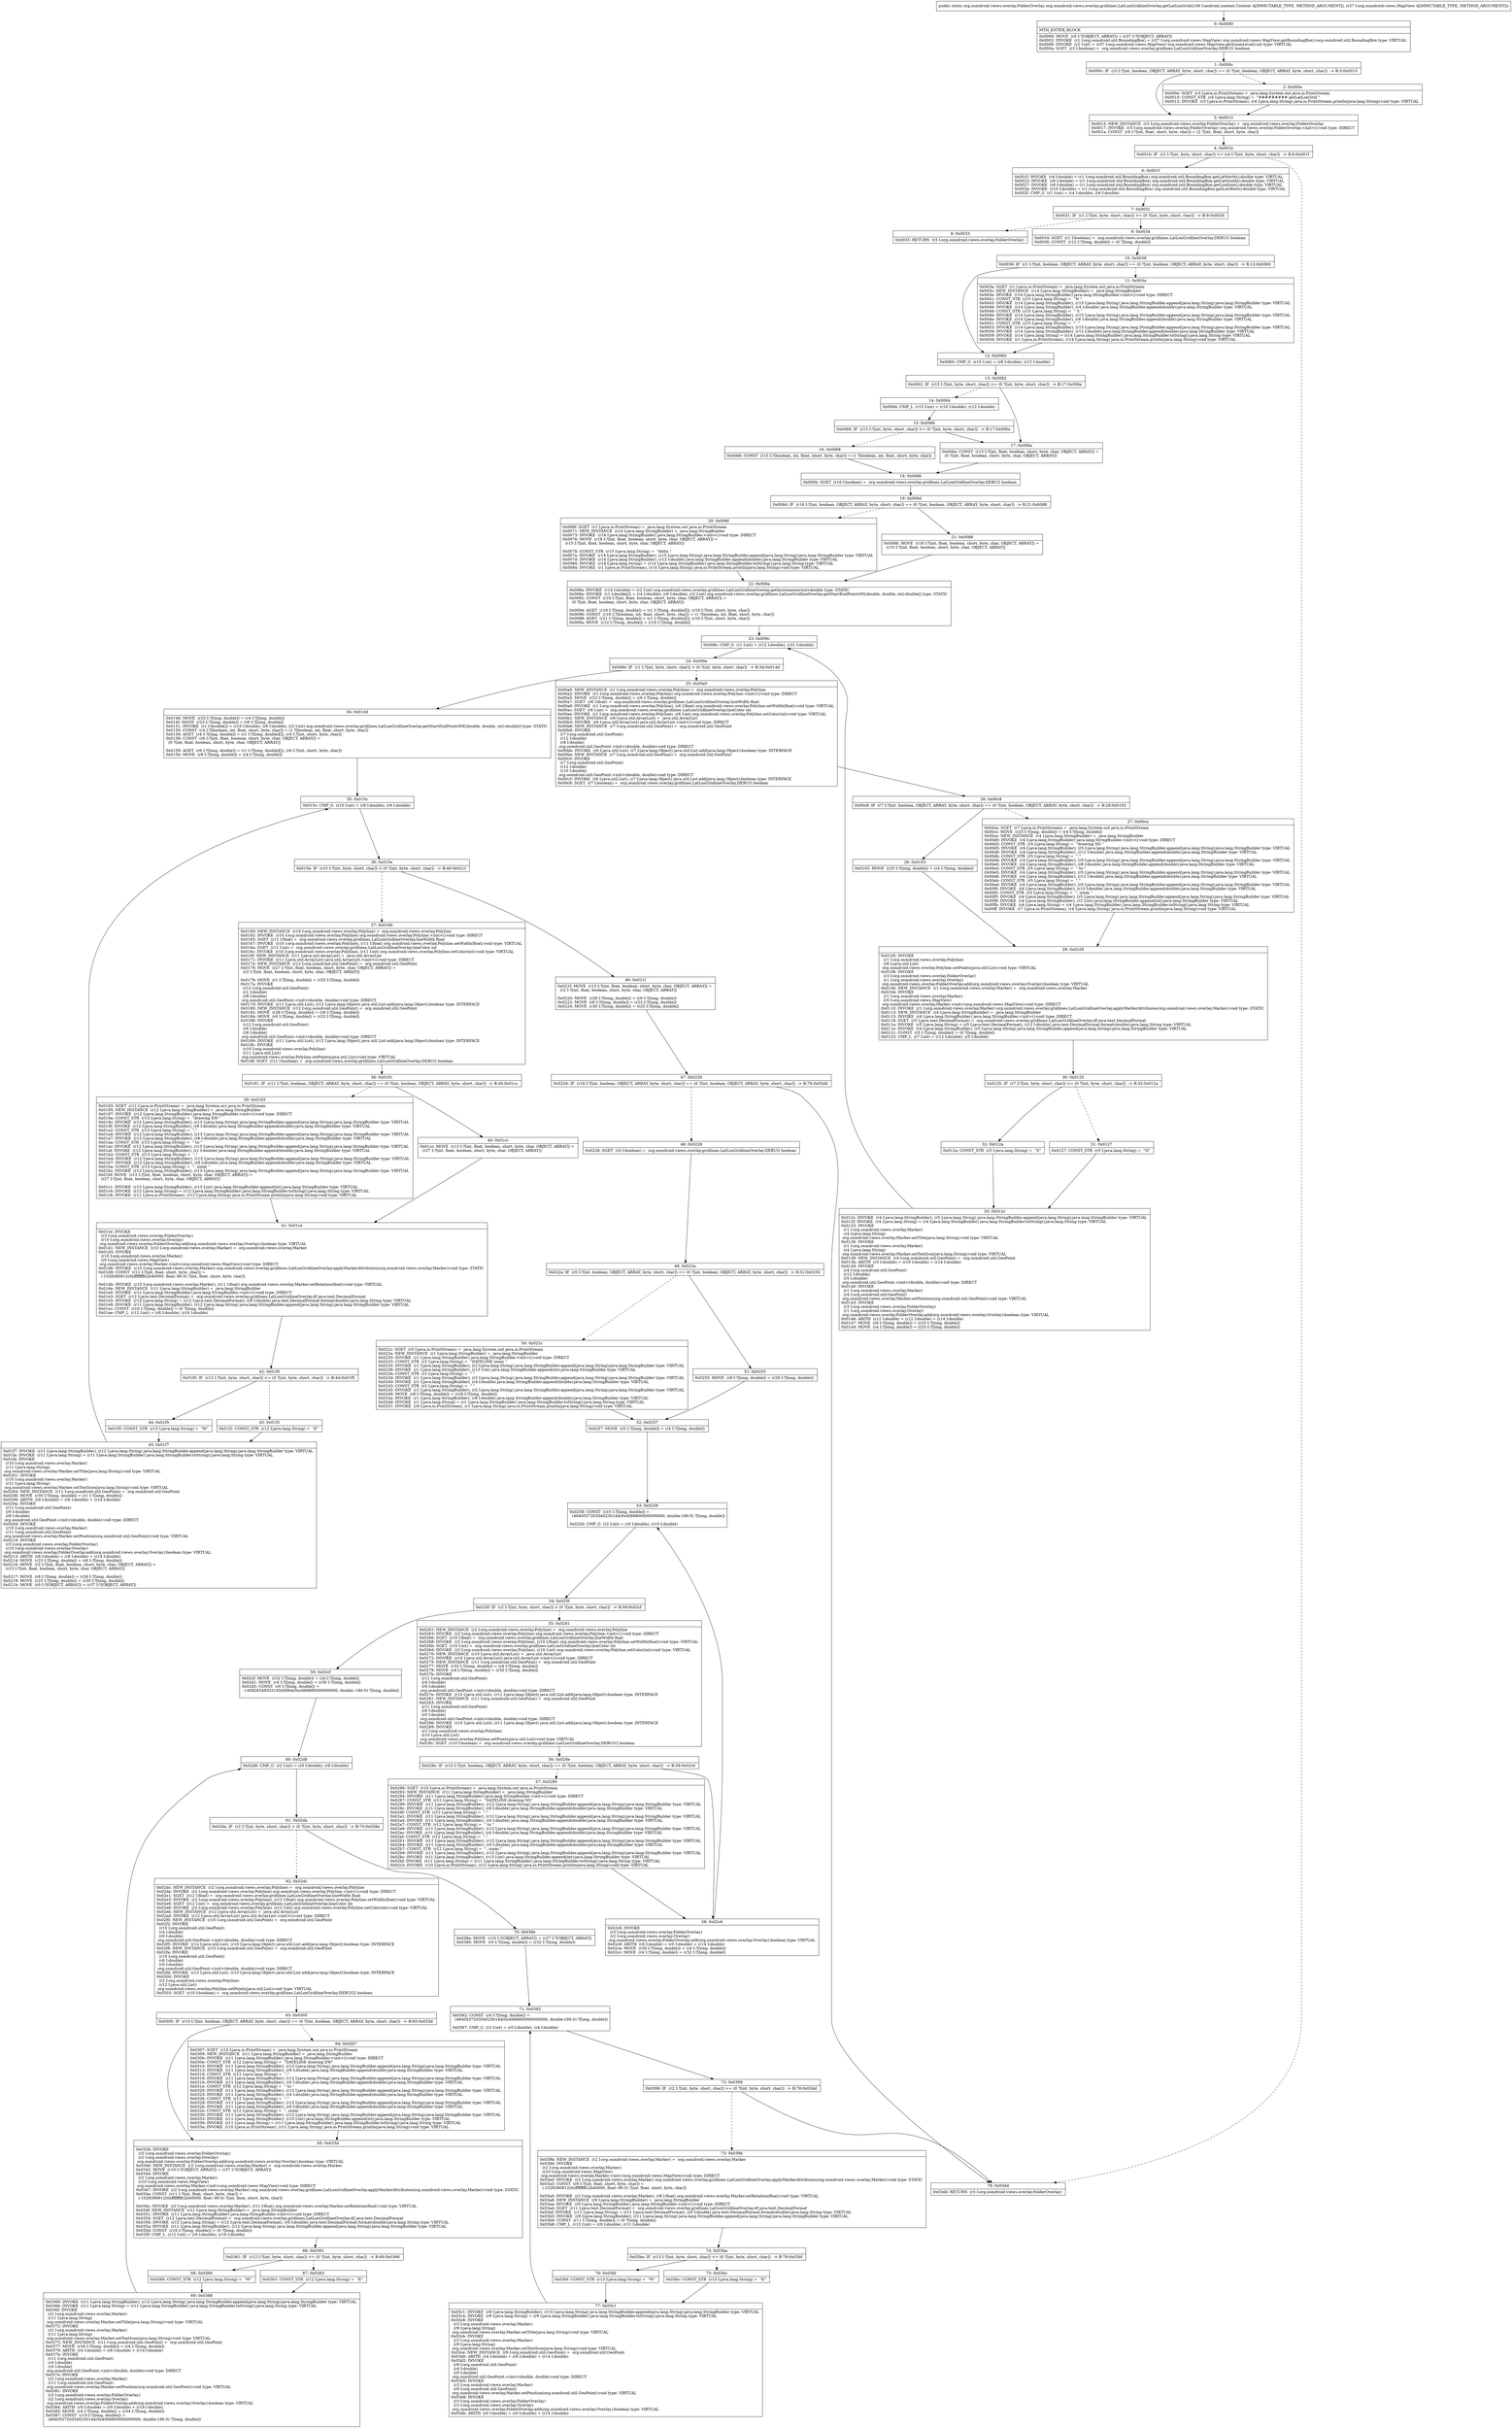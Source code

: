 digraph "CFG fororg.osmdroid.views.overlay.gridlines.LatLonGridlineOverlay.getLatLonGrid(Landroid\/content\/Context;Lorg\/osmdroid\/views\/MapView;)Lorg\/osmdroid\/views\/overlay\/FolderOverlay;" {
Node_0 [shape=record,label="{0\:\ 0x0000|MTH_ENTER_BLOCK\l|0x0000: MOVE  (r0 I:?[OBJECT, ARRAY]) = (r37 I:?[OBJECT, ARRAY]) \l0x0002: INVOKE  (r1 I:org.osmdroid.util.BoundingBox) = (r37 I:org.osmdroid.views.MapView) org.osmdroid.views.MapView.getBoundingBox():org.osmdroid.util.BoundingBox type: VIRTUAL \l0x0006: INVOKE  (r2 I:int) = (r37 I:org.osmdroid.views.MapView) org.osmdroid.views.MapView.getZoomLevel():int type: VIRTUAL \l0x000a: SGET  (r3 I:boolean) =  org.osmdroid.views.overlay.gridlines.LatLonGridlineOverlay.DEBUG boolean \l}"];
Node_1 [shape=record,label="{1\:\ 0x000c|0x000c: IF  (r3 I:?[int, boolean, OBJECT, ARRAY, byte, short, char]) == (0 ?[int, boolean, OBJECT, ARRAY, byte, short, char])  \-\> B:3:0x0015 \l}"];
Node_2 [shape=record,label="{2\:\ 0x000e|0x000e: SGET  (r3 I:java.io.PrintStream) =  java.lang.System.out java.io.PrintStream \l0x0010: CONST_STR  (r4 I:java.lang.String) =  \"######### getLatLonGrid \" \l0x0012: INVOKE  (r3 I:java.io.PrintStream), (r4 I:java.lang.String) java.io.PrintStream.println(java.lang.String):void type: VIRTUAL \l}"];
Node_3 [shape=record,label="{3\:\ 0x0015|0x0015: NEW_INSTANCE  (r3 I:org.osmdroid.views.overlay.FolderOverlay) =  org.osmdroid.views.overlay.FolderOverlay \l0x0017: INVOKE  (r3 I:org.osmdroid.views.overlay.FolderOverlay) org.osmdroid.views.overlay.FolderOverlay.\<init\>():void type: DIRECT \l0x001a: CONST  (r4 I:?[int, float, short, byte, char]) = (2 ?[int, float, short, byte, char]) \l}"];
Node_4 [shape=record,label="{4\:\ 0x001b|0x001b: IF  (r2 I:?[int, byte, short, char]) \>= (r4 I:?[int, byte, short, char])  \-\> B:6:0x001f \l}"];
Node_6 [shape=record,label="{6\:\ 0x001f|0x001f: INVOKE  (r4 I:double) = (r1 I:org.osmdroid.util.BoundingBox) org.osmdroid.util.BoundingBox.getLatNorth():double type: VIRTUAL \l0x0023: INVOKE  (r6 I:double) = (r1 I:org.osmdroid.util.BoundingBox) org.osmdroid.util.BoundingBox.getLatSouth():double type: VIRTUAL \l0x0027: INVOKE  (r8 I:double) = (r1 I:org.osmdroid.util.BoundingBox) org.osmdroid.util.BoundingBox.getLonEast():double type: VIRTUAL \l0x002b: INVOKE  (r10 I:double) = (r1 I:org.osmdroid.util.BoundingBox) org.osmdroid.util.BoundingBox.getLonWest():double type: VIRTUAL \l0x002f: CMP_G  (r1 I:int) = (r4 I:double), (r6 I:double) \l}"];
Node_7 [shape=record,label="{7\:\ 0x0031|0x0031: IF  (r1 I:?[int, byte, short, char]) \>= (0 ?[int, byte, short, char])  \-\> B:9:0x0034 \l}"];
Node_8 [shape=record,label="{8\:\ 0x0033|0x0033: RETURN  (r3 I:org.osmdroid.views.overlay.FolderOverlay) \l}"];
Node_9 [shape=record,label="{9\:\ 0x0034|0x0034: SGET  (r1 I:boolean) =  org.osmdroid.views.overlay.gridlines.LatLonGridlineOverlay.DEBUG boolean \l0x0036: CONST  (r12 I:?[long, double]) = (0 ?[long, double]) \l}"];
Node_10 [shape=record,label="{10\:\ 0x0038|0x0038: IF  (r1 I:?[int, boolean, OBJECT, ARRAY, byte, short, char]) == (0 ?[int, boolean, OBJECT, ARRAY, byte, short, char])  \-\> B:12:0x0060 \l}"];
Node_11 [shape=record,label="{11\:\ 0x003a|0x003a: SGET  (r1 I:java.io.PrintStream) =  java.lang.System.out java.io.PrintStream \l0x003c: NEW_INSTANCE  (r14 I:java.lang.StringBuilder) =  java.lang.StringBuilder \l0x003e: INVOKE  (r14 I:java.lang.StringBuilder) java.lang.StringBuilder.\<init\>():void type: DIRECT \l0x0041: CONST_STR  (r15 I:java.lang.String) =  \"N \" \l0x0043: INVOKE  (r14 I:java.lang.StringBuilder), (r15 I:java.lang.String) java.lang.StringBuilder.append(java.lang.String):java.lang.StringBuilder type: VIRTUAL \l0x0046: INVOKE  (r14 I:java.lang.StringBuilder), (r4 I:double) java.lang.StringBuilder.append(double):java.lang.StringBuilder type: VIRTUAL \l0x0049: CONST_STR  (r15 I:java.lang.String) =  \" S \" \l0x004b: INVOKE  (r14 I:java.lang.StringBuilder), (r15 I:java.lang.String) java.lang.StringBuilder.append(java.lang.String):java.lang.StringBuilder type: VIRTUAL \l0x004e: INVOKE  (r14 I:java.lang.StringBuilder), (r6 I:double) java.lang.StringBuilder.append(double):java.lang.StringBuilder type: VIRTUAL \l0x0051: CONST_STR  (r15 I:java.lang.String) =  \", \" \l0x0053: INVOKE  (r14 I:java.lang.StringBuilder), (r15 I:java.lang.String) java.lang.StringBuilder.append(java.lang.String):java.lang.StringBuilder type: VIRTUAL \l0x0056: INVOKE  (r14 I:java.lang.StringBuilder), (r12 I:double) java.lang.StringBuilder.append(double):java.lang.StringBuilder type: VIRTUAL \l0x0059: INVOKE  (r14 I:java.lang.String) = (r14 I:java.lang.StringBuilder) java.lang.StringBuilder.toString():java.lang.String type: VIRTUAL \l0x005d: INVOKE  (r1 I:java.io.PrintStream), (r14 I:java.lang.String) java.io.PrintStream.println(java.lang.String):void type: VIRTUAL \l}"];
Node_12 [shape=record,label="{12\:\ 0x0060|0x0060: CMP_G  (r15 I:int) = (r8 I:double), (r12 I:double) \l}"];
Node_13 [shape=record,label="{13\:\ 0x0062|0x0062: IF  (r15 I:?[int, byte, short, char]) \>= (0 ?[int, byte, short, char])  \-\> B:17:0x006a \l}"];
Node_14 [shape=record,label="{14\:\ 0x0064|0x0064: CMP_L  (r15 I:int) = (r10 I:double), (r12 I:double) \l}"];
Node_15 [shape=record,label="{15\:\ 0x0066|0x0066: IF  (r15 I:?[int, byte, short, char]) \<= (0 ?[int, byte, short, char])  \-\> B:17:0x006a \l}"];
Node_16 [shape=record,label="{16\:\ 0x0068|0x0068: CONST  (r15 I:?[boolean, int, float, short, byte, char]) = (1 ?[boolean, int, float, short, byte, char]) \l}"];
Node_17 [shape=record,label="{17\:\ 0x006a|0x006a: CONST  (r15 I:?[int, float, boolean, short, byte, char, OBJECT, ARRAY]) = \l  (0 ?[int, float, boolean, short, byte, char, OBJECT, ARRAY])\l \l}"];
Node_18 [shape=record,label="{18\:\ 0x006b|0x006b: SGET  (r16 I:boolean) =  org.osmdroid.views.overlay.gridlines.LatLonGridlineOverlay.DEBUG boolean \l}"];
Node_19 [shape=record,label="{19\:\ 0x006d|0x006d: IF  (r16 I:?[int, boolean, OBJECT, ARRAY, byte, short, char]) == (0 ?[int, boolean, OBJECT, ARRAY, byte, short, char])  \-\> B:21:0x0088 \l}"];
Node_20 [shape=record,label="{20\:\ 0x006f|0x006f: SGET  (r1 I:java.io.PrintStream) =  java.lang.System.out java.io.PrintStream \l0x0071: NEW_INSTANCE  (r14 I:java.lang.StringBuilder) =  java.lang.StringBuilder \l0x0073: INVOKE  (r14 I:java.lang.StringBuilder) java.lang.StringBuilder.\<init\>():void type: DIRECT \l0x0076: MOVE  (r18 I:?[int, float, boolean, short, byte, char, OBJECT, ARRAY]) = \l  (r15 I:?[int, float, boolean, short, byte, char, OBJECT, ARRAY])\l \l0x0078: CONST_STR  (r15 I:java.lang.String) =  \"delta \" \l0x007a: INVOKE  (r14 I:java.lang.StringBuilder), (r15 I:java.lang.String) java.lang.StringBuilder.append(java.lang.String):java.lang.StringBuilder type: VIRTUAL \l0x007d: INVOKE  (r14 I:java.lang.StringBuilder), (r12 I:double) java.lang.StringBuilder.append(double):java.lang.StringBuilder type: VIRTUAL \l0x0080: INVOKE  (r14 I:java.lang.String) = (r14 I:java.lang.StringBuilder) java.lang.StringBuilder.toString():java.lang.String type: VIRTUAL \l0x0084: INVOKE  (r1 I:java.io.PrintStream), (r14 I:java.lang.String) java.io.PrintStream.println(java.lang.String):void type: VIRTUAL \l}"];
Node_21 [shape=record,label="{21\:\ 0x0088|0x0088: MOVE  (r18 I:?[int, float, boolean, short, byte, char, OBJECT, ARRAY]) = \l  (r15 I:?[int, float, boolean, short, byte, char, OBJECT, ARRAY])\l \l}"];
Node_22 [shape=record,label="{22\:\ 0x008a|0x008a: INVOKE  (r14 I:double) = (r2 I:int) org.osmdroid.views.overlay.gridlines.LatLonGridlineOverlay.getIncrementor(int):double type: STATIC \l0x008e: INVOKE  (r1 I:double[]) = (r4 I:double), (r6 I:double), (r2 I:int) org.osmdroid.views.overlay.gridlines.LatLonGridlineOverlay.getStartEndPointsNS(double, double, int):double[] type: STATIC \l0x0092: CONST  (r16 I:?[int, float, boolean, short, byte, char, OBJECT, ARRAY]) = \l  (0 ?[int, float, boolean, short, byte, char, OBJECT, ARRAY])\l \l0x0094: AGET  (r19 I:?[long, double]) = (r1 I:?[long, double][]), (r16 I:?[int, short, byte, char]) \l0x0096: CONST  (r16 I:?[boolean, int, float, short, byte, char]) = (1 ?[boolean, int, float, short, byte, char]) \l0x0098: AGET  (r21 I:?[long, double]) = (r1 I:?[long, double][]), (r16 I:?[int, short, byte, char]) \l0x009a: MOVE  (r12 I:?[long, double]) = (r19 I:?[long, double]) \l}"];
Node_23 [shape=record,label="{23\:\ 0x009c|0x009c: CMP_G  (r1 I:int) = (r12 I:double), (r21 I:double) \l}"];
Node_24 [shape=record,label="{24\:\ 0x009e|0x009e: IF  (r1 I:?[int, byte, short, char]) \> (0 ?[int, byte, short, char])  \-\> B:34:0x014d \l}"];
Node_25 [shape=record,label="{25\:\ 0x00a0|0x00a0: NEW_INSTANCE  (r1 I:org.osmdroid.views.overlay.Polyline) =  org.osmdroid.views.overlay.Polyline \l0x00a2: INVOKE  (r1 I:org.osmdroid.views.overlay.Polyline) org.osmdroid.views.overlay.Polyline.\<init\>():void type: DIRECT \l0x00a5: MOVE  (r23 I:?[long, double]) = (r6 I:?[long, double]) \l0x00a7: SGET  (r6 I:float) =  org.osmdroid.views.overlay.gridlines.LatLonGridlineOverlay.lineWidth float \l0x00a9: INVOKE  (r1 I:org.osmdroid.views.overlay.Polyline), (r6 I:float) org.osmdroid.views.overlay.Polyline.setWidth(float):void type: VIRTUAL \l0x00ac: SGET  (r6 I:int) =  org.osmdroid.views.overlay.gridlines.LatLonGridlineOverlay.lineColor int \l0x00ae: INVOKE  (r1 I:org.osmdroid.views.overlay.Polyline), (r6 I:int) org.osmdroid.views.overlay.Polyline.setColor(int):void type: VIRTUAL \l0x00b1: NEW_INSTANCE  (r6 I:java.util.ArrayList) =  java.util.ArrayList \l0x00b3: INVOKE  (r6 I:java.util.ArrayList) java.util.ArrayList.\<init\>():void type: DIRECT \l0x00b6: NEW_INSTANCE  (r7 I:org.osmdroid.util.GeoPoint) =  org.osmdroid.util.GeoPoint \l0x00b8: INVOKE  \l  (r7 I:org.osmdroid.util.GeoPoint)\l  (r12 I:double)\l  (r8 I:double)\l org.osmdroid.util.GeoPoint.\<init\>(double, double):void type: DIRECT \l0x00bb: INVOKE  (r6 I:java.util.List), (r7 I:java.lang.Object) java.util.List.add(java.lang.Object):boolean type: INTERFACE \l0x00be: NEW_INSTANCE  (r7 I:org.osmdroid.util.GeoPoint) =  org.osmdroid.util.GeoPoint \l0x00c0: INVOKE  \l  (r7 I:org.osmdroid.util.GeoPoint)\l  (r12 I:double)\l  (r10 I:double)\l org.osmdroid.util.GeoPoint.\<init\>(double, double):void type: DIRECT \l0x00c3: INVOKE  (r6 I:java.util.List), (r7 I:java.lang.Object) java.util.List.add(java.lang.Object):boolean type: INTERFACE \l0x00c6: SGET  (r7 I:boolean) =  org.osmdroid.views.overlay.gridlines.LatLonGridlineOverlay.DEBUG boolean \l}"];
Node_26 [shape=record,label="{26\:\ 0x00c8|0x00c8: IF  (r7 I:?[int, boolean, OBJECT, ARRAY, byte, short, char]) == (0 ?[int, boolean, OBJECT, ARRAY, byte, short, char])  \-\> B:28:0x0103 \l}"];
Node_27 [shape=record,label="{27\:\ 0x00ca|0x00ca: SGET  (r7 I:java.io.PrintStream) =  java.lang.System.out java.io.PrintStream \l0x00cc: MOVE  (r25 I:?[long, double]) = (r4 I:?[long, double]) \l0x00ce: NEW_INSTANCE  (r4 I:java.lang.StringBuilder) =  java.lang.StringBuilder \l0x00d0: INVOKE  (r4 I:java.lang.StringBuilder) java.lang.StringBuilder.\<init\>():void type: DIRECT \l0x00d3: CONST_STR  (r5 I:java.lang.String) =  \"drawing NS \" \l0x00d5: INVOKE  (r4 I:java.lang.StringBuilder), (r5 I:java.lang.String) java.lang.StringBuilder.append(java.lang.String):java.lang.StringBuilder type: VIRTUAL \l0x00d8: INVOKE  (r4 I:java.lang.StringBuilder), (r12 I:double) java.lang.StringBuilder.append(double):java.lang.StringBuilder type: VIRTUAL \l0x00db: CONST_STR  (r5 I:java.lang.String) =  \",\" \l0x00dd: INVOKE  (r4 I:java.lang.StringBuilder), (r5 I:java.lang.String) java.lang.StringBuilder.append(java.lang.String):java.lang.StringBuilder type: VIRTUAL \l0x00e0: INVOKE  (r4 I:java.lang.StringBuilder), (r8 I:double) java.lang.StringBuilder.append(double):java.lang.StringBuilder type: VIRTUAL \l0x00e3: CONST_STR  (r5 I:java.lang.String) =  \" to \" \l0x00e5: INVOKE  (r4 I:java.lang.StringBuilder), (r5 I:java.lang.String) java.lang.StringBuilder.append(java.lang.String):java.lang.StringBuilder type: VIRTUAL \l0x00e8: INVOKE  (r4 I:java.lang.StringBuilder), (r12 I:double) java.lang.StringBuilder.append(double):java.lang.StringBuilder type: VIRTUAL \l0x00eb: CONST_STR  (r5 I:java.lang.String) =  \",\" \l0x00ed: INVOKE  (r4 I:java.lang.StringBuilder), (r5 I:java.lang.String) java.lang.StringBuilder.append(java.lang.String):java.lang.StringBuilder type: VIRTUAL \l0x00f0: INVOKE  (r4 I:java.lang.StringBuilder), (r10 I:double) java.lang.StringBuilder.append(double):java.lang.StringBuilder type: VIRTUAL \l0x00f3: CONST_STR  (r5 I:java.lang.String) =  \", zoom \" \l0x00f5: INVOKE  (r4 I:java.lang.StringBuilder), (r5 I:java.lang.String) java.lang.StringBuilder.append(java.lang.String):java.lang.StringBuilder type: VIRTUAL \l0x00f8: INVOKE  (r4 I:java.lang.StringBuilder), (r2 I:int) java.lang.StringBuilder.append(int):java.lang.StringBuilder type: VIRTUAL \l0x00fb: INVOKE  (r4 I:java.lang.String) = (r4 I:java.lang.StringBuilder) java.lang.StringBuilder.toString():java.lang.String type: VIRTUAL \l0x00ff: INVOKE  (r7 I:java.io.PrintStream), (r4 I:java.lang.String) java.io.PrintStream.println(java.lang.String):void type: VIRTUAL \l}"];
Node_28 [shape=record,label="{28\:\ 0x0103|0x0103: MOVE  (r25 I:?[long, double]) = (r4 I:?[long, double]) \l}"];
Node_29 [shape=record,label="{29\:\ 0x0105|0x0105: INVOKE  \l  (r1 I:org.osmdroid.views.overlay.Polyline)\l  (r6 I:java.util.List)\l org.osmdroid.views.overlay.Polyline.setPoints(java.util.List):void type: VIRTUAL \l0x0108: INVOKE  \l  (r3 I:org.osmdroid.views.overlay.FolderOverlay)\l  (r1 I:org.osmdroid.views.overlay.Overlay)\l org.osmdroid.views.overlay.FolderOverlay.add(org.osmdroid.views.overlay.Overlay):boolean type: VIRTUAL \l0x010b: NEW_INSTANCE  (r1 I:org.osmdroid.views.overlay.Marker) =  org.osmdroid.views.overlay.Marker \l0x010d: INVOKE  \l  (r1 I:org.osmdroid.views.overlay.Marker)\l  (r0 I:org.osmdroid.views.MapView)\l org.osmdroid.views.overlay.Marker.\<init\>(org.osmdroid.views.MapView):void type: DIRECT \l0x0110: INVOKE  (r1 I:org.osmdroid.views.overlay.Marker) org.osmdroid.views.overlay.gridlines.LatLonGridlineOverlay.applyMarkerAttributes(org.osmdroid.views.overlay.Marker):void type: STATIC \l0x0113: NEW_INSTANCE  (r4 I:java.lang.StringBuilder) =  java.lang.StringBuilder \l0x0115: INVOKE  (r4 I:java.lang.StringBuilder) java.lang.StringBuilder.\<init\>():void type: DIRECT \l0x0118: SGET  (r5 I:java.text.DecimalFormat) =  org.osmdroid.views.overlay.gridlines.LatLonGridlineOverlay.df java.text.DecimalFormat \l0x011a: INVOKE  (r5 I:java.lang.String) = (r5 I:java.text.DecimalFormat), (r12 I:double) java.text.DecimalFormat.format(double):java.lang.String type: VIRTUAL \l0x011e: INVOKE  (r4 I:java.lang.StringBuilder), (r5 I:java.lang.String) java.lang.StringBuilder.append(java.lang.String):java.lang.StringBuilder type: VIRTUAL \l0x0121: CONST  (r5 I:?[long, double]) = (0 ?[long, double]) \l0x0123: CMP_L  (r7 I:int) = (r12 I:double), (r5 I:double) \l}"];
Node_30 [shape=record,label="{30\:\ 0x0125|0x0125: IF  (r7 I:?[int, byte, short, char]) \<= (0 ?[int, byte, short, char])  \-\> B:32:0x012a \l}"];
Node_31 [shape=record,label="{31\:\ 0x0127|0x0127: CONST_STR  (r5 I:java.lang.String) =  \"N\" \l}"];
Node_32 [shape=record,label="{32\:\ 0x012a|0x012a: CONST_STR  (r5 I:java.lang.String) =  \"S\" \l}"];
Node_33 [shape=record,label="{33\:\ 0x012c|0x012c: INVOKE  (r4 I:java.lang.StringBuilder), (r5 I:java.lang.String) java.lang.StringBuilder.append(java.lang.String):java.lang.StringBuilder type: VIRTUAL \l0x012f: INVOKE  (r4 I:java.lang.String) = (r4 I:java.lang.StringBuilder) java.lang.StringBuilder.toString():java.lang.String type: VIRTUAL \l0x0133: INVOKE  \l  (r1 I:org.osmdroid.views.overlay.Marker)\l  (r4 I:java.lang.String)\l org.osmdroid.views.overlay.Marker.setTitle(java.lang.String):void type: VIRTUAL \l0x0136: INVOKE  \l  (r1 I:org.osmdroid.views.overlay.Marker)\l  (r4 I:java.lang.String)\l org.osmdroid.views.overlay.Marker.setTextIcon(java.lang.String):void type: VIRTUAL \l0x0139: NEW_INSTANCE  (r4 I:org.osmdroid.util.GeoPoint) =  org.osmdroid.util.GeoPoint \l0x013b: ARITH  (r5 I:double) = (r10 I:double) + (r14 I:double) \l0x013d: INVOKE  \l  (r4 I:org.osmdroid.util.GeoPoint)\l  (r12 I:double)\l  (r5 I:double)\l org.osmdroid.util.GeoPoint.\<init\>(double, double):void type: DIRECT \l0x0140: INVOKE  \l  (r1 I:org.osmdroid.views.overlay.Marker)\l  (r4 I:org.osmdroid.util.GeoPoint)\l org.osmdroid.views.overlay.Marker.setPosition(org.osmdroid.util.GeoPoint):void type: VIRTUAL \l0x0143: INVOKE  \l  (r3 I:org.osmdroid.views.overlay.FolderOverlay)\l  (r1 I:org.osmdroid.views.overlay.Overlay)\l org.osmdroid.views.overlay.FolderOverlay.add(org.osmdroid.views.overlay.Overlay):boolean type: VIRTUAL \l0x0146: ARITH  (r12 I:double) = (r12 I:double) + (r14 I:double) \l0x0147: MOVE  (r6 I:?[long, double]) = (r23 I:?[long, double]) \l0x0149: MOVE  (r4 I:?[long, double]) = (r25 I:?[long, double]) \l}"];
Node_34 [shape=record,label="{34\:\ 0x014d|0x014d: MOVE  (r25 I:?[long, double]) = (r4 I:?[long, double]) \l0x014f: MOVE  (r23 I:?[long, double]) = (r6 I:?[long, double]) \l0x0151: INVOKE  (r1 I:double[]) = (r10 I:double), (r8 I:double), (r2 I:int) org.osmdroid.views.overlay.gridlines.LatLonGridlineOverlay.getStartEndPointsWE(double, double, int):double[] type: STATIC \l0x0155: CONST  (r4 I:?[boolean, int, float, short, byte, char]) = (1 ?[boolean, int, float, short, byte, char]) \l0x0156: AGET  (r4 I:?[long, double]) = (r1 I:?[long, double][]), (r4 I:?[int, short, byte, char]) \l0x0158: CONST  (r6 I:?[int, float, boolean, short, byte, char, OBJECT, ARRAY]) = \l  (0 ?[int, float, boolean, short, byte, char, OBJECT, ARRAY])\l \l0x0159: AGET  (r6 I:?[long, double]) = (r1 I:?[long, double][]), (r6 I:?[int, short, byte, char]) \l0x015b: MOVE  (r8 I:?[long, double]) = (r4 I:?[long, double]) \l}"];
Node_35 [shape=record,label="{35\:\ 0x015c|0x015c: CMP_G  (r10 I:int) = (r8 I:double), (r6 I:double) \l}"];
Node_36 [shape=record,label="{36\:\ 0x015e|0x015e: IF  (r10 I:?[int, byte, short, char]) \> (0 ?[int, byte, short, char])  \-\> B:46:0x021f \l}"];
Node_37 [shape=record,label="{37\:\ 0x0160|0x0160: NEW_INSTANCE  (r10 I:org.osmdroid.views.overlay.Polyline) =  org.osmdroid.views.overlay.Polyline \l0x0162: INVOKE  (r10 I:org.osmdroid.views.overlay.Polyline) org.osmdroid.views.overlay.Polyline.\<init\>():void type: DIRECT \l0x0165: SGET  (r11 I:float) =  org.osmdroid.views.overlay.gridlines.LatLonGridlineOverlay.lineWidth float \l0x0167: INVOKE  (r10 I:org.osmdroid.views.overlay.Polyline), (r11 I:float) org.osmdroid.views.overlay.Polyline.setWidth(float):void type: VIRTUAL \l0x016a: SGET  (r11 I:int) =  org.osmdroid.views.overlay.gridlines.LatLonGridlineOverlay.lineColor int \l0x016c: INVOKE  (r10 I:org.osmdroid.views.overlay.Polyline), (r11 I:int) org.osmdroid.views.overlay.Polyline.setColor(int):void type: VIRTUAL \l0x016f: NEW_INSTANCE  (r11 I:java.util.ArrayList) =  java.util.ArrayList \l0x0171: INVOKE  (r11 I:java.util.ArrayList) java.util.ArrayList.\<init\>():void type: DIRECT \l0x0174: NEW_INSTANCE  (r12 I:org.osmdroid.util.GeoPoint) =  org.osmdroid.util.GeoPoint \l0x0176: MOVE  (r27 I:?[int, float, boolean, short, byte, char, OBJECT, ARRAY]) = \l  (r2 I:?[int, float, boolean, short, byte, char, OBJECT, ARRAY])\l \l0x0178: MOVE  (r1 I:?[long, double]) = (r25 I:?[long, double]) \l0x017a: INVOKE  \l  (r12 I:org.osmdroid.util.GeoPoint)\l  (r1 I:double)\l  (r8 I:double)\l org.osmdroid.util.GeoPoint.\<init\>(double, double):void type: DIRECT \l0x017d: INVOKE  (r11 I:java.util.List), (r12 I:java.lang.Object) java.util.List.add(java.lang.Object):boolean type: INTERFACE \l0x0180: NEW_INSTANCE  (r12 I:org.osmdroid.util.GeoPoint) =  org.osmdroid.util.GeoPoint \l0x0182: MOVE  (r28 I:?[long, double]) = (r6 I:?[long, double]) \l0x0184: MOVE  (r6 I:?[long, double]) = (r23 I:?[long, double]) \l0x0186: INVOKE  \l  (r12 I:org.osmdroid.util.GeoPoint)\l  (r6 I:double)\l  (r8 I:double)\l org.osmdroid.util.GeoPoint.\<init\>(double, double):void type: DIRECT \l0x0189: INVOKE  (r11 I:java.util.List), (r12 I:java.lang.Object) java.util.List.add(java.lang.Object):boolean type: INTERFACE \l0x018c: INVOKE  \l  (r10 I:org.osmdroid.views.overlay.Polyline)\l  (r11 I:java.util.List)\l org.osmdroid.views.overlay.Polyline.setPoints(java.util.List):void type: VIRTUAL \l0x018f: SGET  (r11 I:boolean) =  org.osmdroid.views.overlay.gridlines.LatLonGridlineOverlay.DEBUG boolean \l}"];
Node_38 [shape=record,label="{38\:\ 0x0191|0x0191: IF  (r11 I:?[int, boolean, OBJECT, ARRAY, byte, short, char]) == (0 ?[int, boolean, OBJECT, ARRAY, byte, short, char])  \-\> B:40:0x01cc \l}"];
Node_39 [shape=record,label="{39\:\ 0x0193|0x0193: SGET  (r11 I:java.io.PrintStream) =  java.lang.System.err java.io.PrintStream \l0x0195: NEW_INSTANCE  (r12 I:java.lang.StringBuilder) =  java.lang.StringBuilder \l0x0197: INVOKE  (r12 I:java.lang.StringBuilder) java.lang.StringBuilder.\<init\>():void type: DIRECT \l0x019a: CONST_STR  (r13 I:java.lang.String) =  \"drawing EW \" \l0x019c: INVOKE  (r12 I:java.lang.StringBuilder), (r13 I:java.lang.String) java.lang.StringBuilder.append(java.lang.String):java.lang.StringBuilder type: VIRTUAL \l0x019f: INVOKE  (r12 I:java.lang.StringBuilder), (r6 I:double) java.lang.StringBuilder.append(double):java.lang.StringBuilder type: VIRTUAL \l0x01a2: CONST_STR  (r13 I:java.lang.String) =  \",\" \l0x01a4: INVOKE  (r12 I:java.lang.StringBuilder), (r13 I:java.lang.String) java.lang.StringBuilder.append(java.lang.String):java.lang.StringBuilder type: VIRTUAL \l0x01a7: INVOKE  (r12 I:java.lang.StringBuilder), (r8 I:double) java.lang.StringBuilder.append(double):java.lang.StringBuilder type: VIRTUAL \l0x01aa: CONST_STR  (r13 I:java.lang.String) =  \" to \" \l0x01ac: INVOKE  (r12 I:java.lang.StringBuilder), (r13 I:java.lang.String) java.lang.StringBuilder.append(java.lang.String):java.lang.StringBuilder type: VIRTUAL \l0x01af: INVOKE  (r12 I:java.lang.StringBuilder), (r1 I:double) java.lang.StringBuilder.append(double):java.lang.StringBuilder type: VIRTUAL \l0x01b2: CONST_STR  (r13 I:java.lang.String) =  \",\" \l0x01b4: INVOKE  (r12 I:java.lang.StringBuilder), (r13 I:java.lang.String) java.lang.StringBuilder.append(java.lang.String):java.lang.StringBuilder type: VIRTUAL \l0x01b7: INVOKE  (r12 I:java.lang.StringBuilder), (r8 I:double) java.lang.StringBuilder.append(double):java.lang.StringBuilder type: VIRTUAL \l0x01ba: CONST_STR  (r13 I:java.lang.String) =  \", zoom \" \l0x01bc: INVOKE  (r12 I:java.lang.StringBuilder), (r13 I:java.lang.String) java.lang.StringBuilder.append(java.lang.String):java.lang.StringBuilder type: VIRTUAL \l0x01bf: MOVE  (r13 I:?[int, float, boolean, short, byte, char, OBJECT, ARRAY]) = \l  (r27 I:?[int, float, boolean, short, byte, char, OBJECT, ARRAY])\l \l0x01c1: INVOKE  (r12 I:java.lang.StringBuilder), (r13 I:int) java.lang.StringBuilder.append(int):java.lang.StringBuilder type: VIRTUAL \l0x01c4: INVOKE  (r12 I:java.lang.String) = (r12 I:java.lang.StringBuilder) java.lang.StringBuilder.toString():java.lang.String type: VIRTUAL \l0x01c8: INVOKE  (r11 I:java.io.PrintStream), (r12 I:java.lang.String) java.io.PrintStream.println(java.lang.String):void type: VIRTUAL \l}"];
Node_40 [shape=record,label="{40\:\ 0x01cc|0x01cc: MOVE  (r13 I:?[int, float, boolean, short, byte, char, OBJECT, ARRAY]) = \l  (r27 I:?[int, float, boolean, short, byte, char, OBJECT, ARRAY])\l \l}"];
Node_41 [shape=record,label="{41\:\ 0x01ce|0x01ce: INVOKE  \l  (r3 I:org.osmdroid.views.overlay.FolderOverlay)\l  (r10 I:org.osmdroid.views.overlay.Overlay)\l org.osmdroid.views.overlay.FolderOverlay.add(org.osmdroid.views.overlay.Overlay):boolean type: VIRTUAL \l0x01d1: NEW_INSTANCE  (r10 I:org.osmdroid.views.overlay.Marker) =  org.osmdroid.views.overlay.Marker \l0x01d3: INVOKE  \l  (r10 I:org.osmdroid.views.overlay.Marker)\l  (r0 I:org.osmdroid.views.MapView)\l org.osmdroid.views.overlay.Marker.\<init\>(org.osmdroid.views.MapView):void type: DIRECT \l0x01d6: INVOKE  (r10 I:org.osmdroid.views.overlay.Marker) org.osmdroid.views.overlay.gridlines.LatLonGridlineOverlay.applyMarkerAttributes(org.osmdroid.views.overlay.Marker):void type: STATIC \l0x01d9: CONST  (r11 I:?[int, float, short, byte, char]) = \l  (\-1028390912(0xffffffffc2b40000, float:\-90.0) ?[int, float, short, byte, char])\l \l0x01db: INVOKE  (r10 I:org.osmdroid.views.overlay.Marker), (r11 I:float) org.osmdroid.views.overlay.Marker.setRotation(float):void type: VIRTUAL \l0x01de: NEW_INSTANCE  (r11 I:java.lang.StringBuilder) =  java.lang.StringBuilder \l0x01e0: INVOKE  (r11 I:java.lang.StringBuilder) java.lang.StringBuilder.\<init\>():void type: DIRECT \l0x01e3: SGET  (r12 I:java.text.DecimalFormat) =  org.osmdroid.views.overlay.gridlines.LatLonGridlineOverlay.df java.text.DecimalFormat \l0x01e5: INVOKE  (r12 I:java.lang.String) = (r12 I:java.text.DecimalFormat), (r8 I:double) java.text.DecimalFormat.format(double):java.lang.String type: VIRTUAL \l0x01e9: INVOKE  (r11 I:java.lang.StringBuilder), (r12 I:java.lang.String) java.lang.StringBuilder.append(java.lang.String):java.lang.StringBuilder type: VIRTUAL \l0x01ec: CONST  (r16 I:?[long, double]) = (0 ?[long, double]) \l0x01ee: CMP_L  (r12 I:int) = (r8 I:double), (r16 I:double) \l}"];
Node_42 [shape=record,label="{42\:\ 0x01f0|0x01f0: IF  (r12 I:?[int, byte, short, char]) \<= (0 ?[int, byte, short, char])  \-\> B:44:0x01f5 \l}"];
Node_43 [shape=record,label="{43\:\ 0x01f2|0x01f2: CONST_STR  (r12 I:java.lang.String) =  \"E\" \l}"];
Node_44 [shape=record,label="{44\:\ 0x01f5|0x01f5: CONST_STR  (r12 I:java.lang.String) =  \"W\" \l}"];
Node_45 [shape=record,label="{45\:\ 0x01f7|0x01f7: INVOKE  (r11 I:java.lang.StringBuilder), (r12 I:java.lang.String) java.lang.StringBuilder.append(java.lang.String):java.lang.StringBuilder type: VIRTUAL \l0x01fa: INVOKE  (r11 I:java.lang.String) = (r11 I:java.lang.StringBuilder) java.lang.StringBuilder.toString():java.lang.String type: VIRTUAL \l0x01fe: INVOKE  \l  (r10 I:org.osmdroid.views.overlay.Marker)\l  (r11 I:java.lang.String)\l org.osmdroid.views.overlay.Marker.setTitle(java.lang.String):void type: VIRTUAL \l0x0201: INVOKE  \l  (r10 I:org.osmdroid.views.overlay.Marker)\l  (r11 I:java.lang.String)\l org.osmdroid.views.overlay.Marker.setTextIcon(java.lang.String):void type: VIRTUAL \l0x0204: NEW_INSTANCE  (r11 I:org.osmdroid.util.GeoPoint) =  org.osmdroid.util.GeoPoint \l0x0206: MOVE  (r30 I:?[long, double]) = (r1 I:?[long, double]) \l0x0208: ARITH  (r0 I:double) = (r6 I:double) + (r14 I:double) \l0x020a: INVOKE  \l  (r11 I:org.osmdroid.util.GeoPoint)\l  (r0 I:double)\l  (r8 I:double)\l org.osmdroid.util.GeoPoint.\<init\>(double, double):void type: DIRECT \l0x020d: INVOKE  \l  (r10 I:org.osmdroid.views.overlay.Marker)\l  (r11 I:org.osmdroid.util.GeoPoint)\l org.osmdroid.views.overlay.Marker.setPosition(org.osmdroid.util.GeoPoint):void type: VIRTUAL \l0x0210: INVOKE  \l  (r3 I:org.osmdroid.views.overlay.FolderOverlay)\l  (r10 I:org.osmdroid.views.overlay.Overlay)\l org.osmdroid.views.overlay.FolderOverlay.add(org.osmdroid.views.overlay.Overlay):boolean type: VIRTUAL \l0x0213: ARITH  (r8 I:double) = (r8 I:double) + (r14 I:double) \l0x0214: MOVE  (r23 I:?[long, double]) = (r6 I:?[long, double]) \l0x0216: MOVE  (r2 I:?[int, float, boolean, short, byte, char, OBJECT, ARRAY]) = \l  (r13 I:?[int, float, boolean, short, byte, char, OBJECT, ARRAY])\l \l0x0217: MOVE  (r6 I:?[long, double]) = (r28 I:?[long, double]) \l0x0219: MOVE  (r25 I:?[long, double]) = (r30 I:?[long, double]) \l0x021b: MOVE  (r0 I:?[OBJECT, ARRAY]) = (r37 I:?[OBJECT, ARRAY]) \l}"];
Node_46 [shape=record,label="{46\:\ 0x021f|0x021f: MOVE  (r13 I:?[int, float, boolean, short, byte, char, OBJECT, ARRAY]) = \l  (r2 I:?[int, float, boolean, short, byte, char, OBJECT, ARRAY])\l \l0x0220: MOVE  (r28 I:?[long, double]) = (r6 I:?[long, double]) \l0x0222: MOVE  (r6 I:?[long, double]) = (r23 I:?[long, double]) \l0x0224: MOVE  (r30 I:?[long, double]) = (r25 I:?[long, double]) \l}"];
Node_47 [shape=record,label="{47\:\ 0x0226|0x0226: IF  (r18 I:?[int, boolean, OBJECT, ARRAY, byte, short, char]) == (0 ?[int, boolean, OBJECT, ARRAY, byte, short, char])  \-\> B:78:0x03dd \l}"];
Node_48 [shape=record,label="{48\:\ 0x0228|0x0228: SGET  (r0 I:boolean) =  org.osmdroid.views.overlay.gridlines.LatLonGridlineOverlay.DEBUG boolean \l}"];
Node_49 [shape=record,label="{49\:\ 0x022a|0x022a: IF  (r0 I:?[int, boolean, OBJECT, ARRAY, byte, short, char]) == (0 ?[int, boolean, OBJECT, ARRAY, byte, short, char])  \-\> B:51:0x0255 \l}"];
Node_50 [shape=record,label="{50\:\ 0x022c|0x022c: SGET  (r0 I:java.io.PrintStream) =  java.lang.System.out java.io.PrintStream \l0x022e: NEW_INSTANCE  (r1 I:java.lang.StringBuilder) =  java.lang.StringBuilder \l0x0230: INVOKE  (r1 I:java.lang.StringBuilder) java.lang.StringBuilder.\<init\>():void type: DIRECT \l0x0233: CONST_STR  (r2 I:java.lang.String) =  \"DATELINE zoom \" \l0x0235: INVOKE  (r1 I:java.lang.StringBuilder), (r2 I:java.lang.String) java.lang.StringBuilder.append(java.lang.String):java.lang.StringBuilder type: VIRTUAL \l0x0238: INVOKE  (r1 I:java.lang.StringBuilder), (r13 I:int) java.lang.StringBuilder.append(int):java.lang.StringBuilder type: VIRTUAL \l0x023b: CONST_STR  (r2 I:java.lang.String) =  \" \" \l0x023d: INVOKE  (r1 I:java.lang.StringBuilder), (r2 I:java.lang.String) java.lang.StringBuilder.append(java.lang.String):java.lang.StringBuilder type: VIRTUAL \l0x0240: INVOKE  (r1 I:java.lang.StringBuilder), (r4 I:double) java.lang.StringBuilder.append(double):java.lang.StringBuilder type: VIRTUAL \l0x0243: CONST_STR  (r2 I:java.lang.String) =  \" \" \l0x0245: INVOKE  (r1 I:java.lang.StringBuilder), (r2 I:java.lang.String) java.lang.StringBuilder.append(java.lang.String):java.lang.StringBuilder type: VIRTUAL \l0x0248: MOVE  (r8 I:?[long, double]) = (r28 I:?[long, double]) \l0x024a: INVOKE  (r1 I:java.lang.StringBuilder), (r8 I:double) java.lang.StringBuilder.append(double):java.lang.StringBuilder type: VIRTUAL \l0x024d: INVOKE  (r1 I:java.lang.String) = (r1 I:java.lang.StringBuilder) java.lang.StringBuilder.toString():java.lang.String type: VIRTUAL \l0x0251: INVOKE  (r0 I:java.io.PrintStream), (r1 I:java.lang.String) java.io.PrintStream.println(java.lang.String):void type: VIRTUAL \l}"];
Node_51 [shape=record,label="{51\:\ 0x0255|0x0255: MOVE  (r8 I:?[long, double]) = (r28 I:?[long, double]) \l}"];
Node_52 [shape=record,label="{52\:\ 0x0257|0x0257: MOVE  (r0 I:?[long, double]) = (r4 I:?[long, double]) \l}"];
Node_53 [shape=record,label="{53\:\ 0x0258|0x0258: CONST  (r10 I:?[long, double]) = \l  (4640537203540230144(0x4066800000000000, double:180.0) ?[long, double])\l \l0x025d: CMP_G  (r2 I:int) = (r0 I:double), (r10 I:double) \l}"];
Node_54 [shape=record,label="{54\:\ 0x025f|0x025f: IF  (r2 I:?[int, byte, short, char]) \> (0 ?[int, byte, short, char])  \-\> B:59:0x02cf \l}"];
Node_55 [shape=record,label="{55\:\ 0x0261|0x0261: NEW_INSTANCE  (r2 I:org.osmdroid.views.overlay.Polyline) =  org.osmdroid.views.overlay.Polyline \l0x0263: INVOKE  (r2 I:org.osmdroid.views.overlay.Polyline) org.osmdroid.views.overlay.Polyline.\<init\>():void type: DIRECT \l0x0266: SGET  (r10 I:float) =  org.osmdroid.views.overlay.gridlines.LatLonGridlineOverlay.lineWidth float \l0x0268: INVOKE  (r2 I:org.osmdroid.views.overlay.Polyline), (r10 I:float) org.osmdroid.views.overlay.Polyline.setWidth(float):void type: VIRTUAL \l0x026b: SGET  (r10 I:int) =  org.osmdroid.views.overlay.gridlines.LatLonGridlineOverlay.lineColor int \l0x026d: INVOKE  (r2 I:org.osmdroid.views.overlay.Polyline), (r10 I:int) org.osmdroid.views.overlay.Polyline.setColor(int):void type: VIRTUAL \l0x0270: NEW_INSTANCE  (r10 I:java.util.ArrayList) =  java.util.ArrayList \l0x0272: INVOKE  (r10 I:java.util.ArrayList) java.util.ArrayList.\<init\>():void type: DIRECT \l0x0275: NEW_INSTANCE  (r11 I:org.osmdroid.util.GeoPoint) =  org.osmdroid.util.GeoPoint \l0x0277: MOVE  (r32 I:?[long, double]) = (r4 I:?[long, double]) \l0x0279: MOVE  (r4 I:?[long, double]) = (r30 I:?[long, double]) \l0x027b: INVOKE  \l  (r11 I:org.osmdroid.util.GeoPoint)\l  (r4 I:double)\l  (r0 I:double)\l org.osmdroid.util.GeoPoint.\<init\>(double, double):void type: DIRECT \l0x027e: INVOKE  (r10 I:java.util.List), (r11 I:java.lang.Object) java.util.List.add(java.lang.Object):boolean type: INTERFACE \l0x0281: NEW_INSTANCE  (r11 I:org.osmdroid.util.GeoPoint) =  org.osmdroid.util.GeoPoint \l0x0283: INVOKE  \l  (r11 I:org.osmdroid.util.GeoPoint)\l  (r6 I:double)\l  (r0 I:double)\l org.osmdroid.util.GeoPoint.\<init\>(double, double):void type: DIRECT \l0x0286: INVOKE  (r10 I:java.util.List), (r11 I:java.lang.Object) java.util.List.add(java.lang.Object):boolean type: INTERFACE \l0x0289: INVOKE  \l  (r2 I:org.osmdroid.views.overlay.Polyline)\l  (r10 I:java.util.List)\l org.osmdroid.views.overlay.Polyline.setPoints(java.util.List):void type: VIRTUAL \l0x028c: SGET  (r10 I:boolean) =  org.osmdroid.views.overlay.gridlines.LatLonGridlineOverlay.DEBUG2 boolean \l}"];
Node_56 [shape=record,label="{56\:\ 0x028e|0x028e: IF  (r10 I:?[int, boolean, OBJECT, ARRAY, byte, short, char]) == (0 ?[int, boolean, OBJECT, ARRAY, byte, short, char])  \-\> B:58:0x02c6 \l}"];
Node_57 [shape=record,label="{57\:\ 0x0290|0x0290: SGET  (r10 I:java.io.PrintStream) =  java.lang.System.out java.io.PrintStream \l0x0292: NEW_INSTANCE  (r11 I:java.lang.StringBuilder) =  java.lang.StringBuilder \l0x0294: INVOKE  (r11 I:java.lang.StringBuilder) java.lang.StringBuilder.\<init\>():void type: DIRECT \l0x0297: CONST_STR  (r12 I:java.lang.String) =  \"DATELINE drawing NS\" \l0x0299: INVOKE  (r11 I:java.lang.StringBuilder), (r12 I:java.lang.String) java.lang.StringBuilder.append(java.lang.String):java.lang.StringBuilder type: VIRTUAL \l0x029c: INVOKE  (r11 I:java.lang.StringBuilder), (r6 I:double) java.lang.StringBuilder.append(double):java.lang.StringBuilder type: VIRTUAL \l0x029f: CONST_STR  (r12 I:java.lang.String) =  \",\" \l0x02a1: INVOKE  (r11 I:java.lang.StringBuilder), (r12 I:java.lang.String) java.lang.StringBuilder.append(java.lang.String):java.lang.StringBuilder type: VIRTUAL \l0x02a4: INVOKE  (r11 I:java.lang.StringBuilder), (r0 I:double) java.lang.StringBuilder.append(double):java.lang.StringBuilder type: VIRTUAL \l0x02a7: CONST_STR  (r12 I:java.lang.String) =  \" to \" \l0x02a9: INVOKE  (r11 I:java.lang.StringBuilder), (r12 I:java.lang.String) java.lang.StringBuilder.append(java.lang.String):java.lang.StringBuilder type: VIRTUAL \l0x02ac: INVOKE  (r11 I:java.lang.StringBuilder), (r4 I:double) java.lang.StringBuilder.append(double):java.lang.StringBuilder type: VIRTUAL \l0x02af: CONST_STR  (r12 I:java.lang.String) =  \",\" \l0x02b1: INVOKE  (r11 I:java.lang.StringBuilder), (r12 I:java.lang.String) java.lang.StringBuilder.append(java.lang.String):java.lang.StringBuilder type: VIRTUAL \l0x02b4: INVOKE  (r11 I:java.lang.StringBuilder), (r0 I:double) java.lang.StringBuilder.append(double):java.lang.StringBuilder type: VIRTUAL \l0x02b7: CONST_STR  (r12 I:java.lang.String) =  \", zoom \" \l0x02b9: INVOKE  (r11 I:java.lang.StringBuilder), (r12 I:java.lang.String) java.lang.StringBuilder.append(java.lang.String):java.lang.StringBuilder type: VIRTUAL \l0x02bc: INVOKE  (r11 I:java.lang.StringBuilder), (r13 I:int) java.lang.StringBuilder.append(int):java.lang.StringBuilder type: VIRTUAL \l0x02bf: INVOKE  (r11 I:java.lang.String) = (r11 I:java.lang.StringBuilder) java.lang.StringBuilder.toString():java.lang.String type: VIRTUAL \l0x02c3: INVOKE  (r10 I:java.io.PrintStream), (r11 I:java.lang.String) java.io.PrintStream.println(java.lang.String):void type: VIRTUAL \l}"];
Node_58 [shape=record,label="{58\:\ 0x02c6|0x02c6: INVOKE  \l  (r3 I:org.osmdroid.views.overlay.FolderOverlay)\l  (r2 I:org.osmdroid.views.overlay.Overlay)\l org.osmdroid.views.overlay.FolderOverlay.add(org.osmdroid.views.overlay.Overlay):boolean type: VIRTUAL \l0x02c9: ARITH  (r0 I:double) = (r0 I:double) + (r14 I:double) \l0x02ca: MOVE  (r30 I:?[long, double]) = (r4 I:?[long, double]) \l0x02cc: MOVE  (r4 I:?[long, double]) = (r32 I:?[long, double]) \l}"];
Node_59 [shape=record,label="{59\:\ 0x02cf|0x02cf: MOVE  (r32 I:?[long, double]) = (r4 I:?[long, double]) \l0x02d1: MOVE  (r4 I:?[long, double]) = (r30 I:?[long, double]) \l0x02d3: CONST  (r0 I:?[long, double]) = \l  (\-4582834833314545664(0xc066800000000000, double:\-180.0) ?[long, double])\l \l}"];
Node_60 [shape=record,label="{60\:\ 0x02d8|0x02d8: CMP_G  (r2 I:int) = (r0 I:double), (r8 I:double) \l}"];
Node_61 [shape=record,label="{61\:\ 0x02da|0x02da: IF  (r2 I:?[int, byte, short, char]) \> (0 ?[int, byte, short, char])  \-\> B:70:0x038e \l}"];
Node_62 [shape=record,label="{62\:\ 0x02dc|0x02dc: NEW_INSTANCE  (r2 I:org.osmdroid.views.overlay.Polyline) =  org.osmdroid.views.overlay.Polyline \l0x02de: INVOKE  (r2 I:org.osmdroid.views.overlay.Polyline) org.osmdroid.views.overlay.Polyline.\<init\>():void type: DIRECT \l0x02e1: SGET  (r12 I:float) =  org.osmdroid.views.overlay.gridlines.LatLonGridlineOverlay.lineWidth float \l0x02e3: INVOKE  (r2 I:org.osmdroid.views.overlay.Polyline), (r12 I:float) org.osmdroid.views.overlay.Polyline.setWidth(float):void type: VIRTUAL \l0x02e6: SGET  (r12 I:int) =  org.osmdroid.views.overlay.gridlines.LatLonGridlineOverlay.lineColor int \l0x02e8: INVOKE  (r2 I:org.osmdroid.views.overlay.Polyline), (r12 I:int) org.osmdroid.views.overlay.Polyline.setColor(int):void type: VIRTUAL \l0x02eb: NEW_INSTANCE  (r12 I:java.util.ArrayList) =  java.util.ArrayList \l0x02ed: INVOKE  (r12 I:java.util.ArrayList) java.util.ArrayList.\<init\>():void type: DIRECT \l0x02f0: NEW_INSTANCE  (r10 I:org.osmdroid.util.GeoPoint) =  org.osmdroid.util.GeoPoint \l0x02f2: INVOKE  \l  (r10 I:org.osmdroid.util.GeoPoint)\l  (r4 I:double)\l  (r0 I:double)\l org.osmdroid.util.GeoPoint.\<init\>(double, double):void type: DIRECT \l0x02f5: INVOKE  (r12 I:java.util.List), (r10 I:java.lang.Object) java.util.List.add(java.lang.Object):boolean type: INTERFACE \l0x02f8: NEW_INSTANCE  (r10 I:org.osmdroid.util.GeoPoint) =  org.osmdroid.util.GeoPoint \l0x02fa: INVOKE  \l  (r10 I:org.osmdroid.util.GeoPoint)\l  (r6 I:double)\l  (r0 I:double)\l org.osmdroid.util.GeoPoint.\<init\>(double, double):void type: DIRECT \l0x02fd: INVOKE  (r12 I:java.util.List), (r10 I:java.lang.Object) java.util.List.add(java.lang.Object):boolean type: INTERFACE \l0x0300: INVOKE  \l  (r2 I:org.osmdroid.views.overlay.Polyline)\l  (r12 I:java.util.List)\l org.osmdroid.views.overlay.Polyline.setPoints(java.util.List):void type: VIRTUAL \l0x0303: SGET  (r10 I:boolean) =  org.osmdroid.views.overlay.gridlines.LatLonGridlineOverlay.DEBUG2 boolean \l}"];
Node_63 [shape=record,label="{63\:\ 0x0305|0x0305: IF  (r10 I:?[int, boolean, OBJECT, ARRAY, byte, short, char]) == (0 ?[int, boolean, OBJECT, ARRAY, byte, short, char])  \-\> B:65:0x033d \l}"];
Node_64 [shape=record,label="{64\:\ 0x0307|0x0307: SGET  (r10 I:java.io.PrintStream) =  java.lang.System.out java.io.PrintStream \l0x0309: NEW_INSTANCE  (r11 I:java.lang.StringBuilder) =  java.lang.StringBuilder \l0x030b: INVOKE  (r11 I:java.lang.StringBuilder) java.lang.StringBuilder.\<init\>():void type: DIRECT \l0x030e: CONST_STR  (r12 I:java.lang.String) =  \"DATELINE drawing EW\" \l0x0310: INVOKE  (r11 I:java.lang.StringBuilder), (r12 I:java.lang.String) java.lang.StringBuilder.append(java.lang.String):java.lang.StringBuilder type: VIRTUAL \l0x0313: INVOKE  (r11 I:java.lang.StringBuilder), (r6 I:double) java.lang.StringBuilder.append(double):java.lang.StringBuilder type: VIRTUAL \l0x0316: CONST_STR  (r12 I:java.lang.String) =  \",\" \l0x0318: INVOKE  (r11 I:java.lang.StringBuilder), (r12 I:java.lang.String) java.lang.StringBuilder.append(java.lang.String):java.lang.StringBuilder type: VIRTUAL \l0x031b: INVOKE  (r11 I:java.lang.StringBuilder), (r0 I:double) java.lang.StringBuilder.append(double):java.lang.StringBuilder type: VIRTUAL \l0x031e: CONST_STR  (r12 I:java.lang.String) =  \" to \" \l0x0320: INVOKE  (r11 I:java.lang.StringBuilder), (r12 I:java.lang.String) java.lang.StringBuilder.append(java.lang.String):java.lang.StringBuilder type: VIRTUAL \l0x0323: INVOKE  (r11 I:java.lang.StringBuilder), (r4 I:double) java.lang.StringBuilder.append(double):java.lang.StringBuilder type: VIRTUAL \l0x0326: CONST_STR  (r12 I:java.lang.String) =  \",\" \l0x0328: INVOKE  (r11 I:java.lang.StringBuilder), (r12 I:java.lang.String) java.lang.StringBuilder.append(java.lang.String):java.lang.StringBuilder type: VIRTUAL \l0x032b: INVOKE  (r11 I:java.lang.StringBuilder), (r0 I:double) java.lang.StringBuilder.append(double):java.lang.StringBuilder type: VIRTUAL \l0x032e: CONST_STR  (r12 I:java.lang.String) =  \", zoom \" \l0x0330: INVOKE  (r11 I:java.lang.StringBuilder), (r12 I:java.lang.String) java.lang.StringBuilder.append(java.lang.String):java.lang.StringBuilder type: VIRTUAL \l0x0333: INVOKE  (r11 I:java.lang.StringBuilder), (r13 I:int) java.lang.StringBuilder.append(int):java.lang.StringBuilder type: VIRTUAL \l0x0336: INVOKE  (r11 I:java.lang.String) = (r11 I:java.lang.StringBuilder) java.lang.StringBuilder.toString():java.lang.String type: VIRTUAL \l0x033a: INVOKE  (r10 I:java.io.PrintStream), (r11 I:java.lang.String) java.io.PrintStream.println(java.lang.String):void type: VIRTUAL \l}"];
Node_65 [shape=record,label="{65\:\ 0x033d|0x033d: INVOKE  \l  (r3 I:org.osmdroid.views.overlay.FolderOverlay)\l  (r2 I:org.osmdroid.views.overlay.Overlay)\l org.osmdroid.views.overlay.FolderOverlay.add(org.osmdroid.views.overlay.Overlay):boolean type: VIRTUAL \l0x0340: NEW_INSTANCE  (r2 I:org.osmdroid.views.overlay.Marker) =  org.osmdroid.views.overlay.Marker \l0x0342: MOVE  (r10 I:?[OBJECT, ARRAY]) = (r37 I:?[OBJECT, ARRAY]) \l0x0344: INVOKE  \l  (r2 I:org.osmdroid.views.overlay.Marker)\l  (r10 I:org.osmdroid.views.MapView)\l org.osmdroid.views.overlay.Marker.\<init\>(org.osmdroid.views.MapView):void type: DIRECT \l0x0347: INVOKE  (r2 I:org.osmdroid.views.overlay.Marker) org.osmdroid.views.overlay.gridlines.LatLonGridlineOverlay.applyMarkerAttributes(org.osmdroid.views.overlay.Marker):void type: STATIC \l0x034a: CONST  (r11 I:?[int, float, short, byte, char]) = \l  (\-1028390912(0xffffffffc2b40000, float:\-90.0) ?[int, float, short, byte, char])\l \l0x034c: INVOKE  (r2 I:org.osmdroid.views.overlay.Marker), (r11 I:float) org.osmdroid.views.overlay.Marker.setRotation(float):void type: VIRTUAL \l0x034f: NEW_INSTANCE  (r11 I:java.lang.StringBuilder) =  java.lang.StringBuilder \l0x0351: INVOKE  (r11 I:java.lang.StringBuilder) java.lang.StringBuilder.\<init\>():void type: DIRECT \l0x0354: SGET  (r12 I:java.text.DecimalFormat) =  org.osmdroid.views.overlay.gridlines.LatLonGridlineOverlay.df java.text.DecimalFormat \l0x0356: INVOKE  (r12 I:java.lang.String) = (r12 I:java.text.DecimalFormat), (r0 I:double) java.text.DecimalFormat.format(double):java.lang.String type: VIRTUAL \l0x035a: INVOKE  (r11 I:java.lang.StringBuilder), (r12 I:java.lang.String) java.lang.StringBuilder.append(java.lang.String):java.lang.StringBuilder type: VIRTUAL \l0x035d: CONST  (r16 I:?[long, double]) = (0 ?[long, double]) \l0x035f: CMP_L  (r12 I:int) = (r0 I:double), (r16 I:double) \l}"];
Node_66 [shape=record,label="{66\:\ 0x0361|0x0361: IF  (r12 I:?[int, byte, short, char]) \<= (0 ?[int, byte, short, char])  \-\> B:68:0x0366 \l}"];
Node_67 [shape=record,label="{67\:\ 0x0363|0x0363: CONST_STR  (r12 I:java.lang.String) =  \"E\" \l}"];
Node_68 [shape=record,label="{68\:\ 0x0366|0x0366: CONST_STR  (r12 I:java.lang.String) =  \"W\" \l}"];
Node_69 [shape=record,label="{69\:\ 0x0368|0x0368: INVOKE  (r11 I:java.lang.StringBuilder), (r12 I:java.lang.String) java.lang.StringBuilder.append(java.lang.String):java.lang.StringBuilder type: VIRTUAL \l0x036b: INVOKE  (r11 I:java.lang.String) = (r11 I:java.lang.StringBuilder) java.lang.StringBuilder.toString():java.lang.String type: VIRTUAL \l0x036f: INVOKE  \l  (r2 I:org.osmdroid.views.overlay.Marker)\l  (r11 I:java.lang.String)\l org.osmdroid.views.overlay.Marker.setTitle(java.lang.String):void type: VIRTUAL \l0x0372: INVOKE  \l  (r2 I:org.osmdroid.views.overlay.Marker)\l  (r11 I:java.lang.String)\l org.osmdroid.views.overlay.Marker.setTextIcon(java.lang.String):void type: VIRTUAL \l0x0375: NEW_INSTANCE  (r11 I:org.osmdroid.util.GeoPoint) =  org.osmdroid.util.GeoPoint \l0x0377: MOVE  (r34 I:?[long, double]) = (r4 I:?[long, double]) \l0x0379: ARITH  (r4 I:double) = (r6 I:double) + (r14 I:double) \l0x037b: INVOKE  \l  (r11 I:org.osmdroid.util.GeoPoint)\l  (r4 I:double)\l  (r0 I:double)\l org.osmdroid.util.GeoPoint.\<init\>(double, double):void type: DIRECT \l0x037e: INVOKE  \l  (r2 I:org.osmdroid.views.overlay.Marker)\l  (r11 I:org.osmdroid.util.GeoPoint)\l org.osmdroid.views.overlay.Marker.setPosition(org.osmdroid.util.GeoPoint):void type: VIRTUAL \l0x0381: INVOKE  \l  (r3 I:org.osmdroid.views.overlay.FolderOverlay)\l  (r2 I:org.osmdroid.views.overlay.Overlay)\l org.osmdroid.views.overlay.FolderOverlay.add(org.osmdroid.views.overlay.Overlay):boolean type: VIRTUAL \l0x0384: ARITH  (r0 I:double) = (r0 I:double) + (r14 I:double) \l0x0385: MOVE  (r4 I:?[long, double]) = (r34 I:?[long, double]) \l0x0387: CONST  (r10 I:?[long, double]) = \l  (4640537203540230144(0x4066800000000000, double:180.0) ?[long, double])\l \l}"];
Node_70 [shape=record,label="{70\:\ 0x038e|0x038e: MOVE  (r10 I:?[OBJECT, ARRAY]) = (r37 I:?[OBJECT, ARRAY]) \l0x0390: MOVE  (r0 I:?[long, double]) = (r32 I:?[long, double]) \l}"];
Node_71 [shape=record,label="{71\:\ 0x0392|0x0392: CONST  (r4 I:?[long, double]) = \l  (4640537203540230144(0x4066800000000000, double:180.0) ?[long, double])\l \l0x0397: CMP_G  (r2 I:int) = (r0 I:double), (r4 I:double) \l}"];
Node_72 [shape=record,label="{72\:\ 0x0399|0x0399: IF  (r2 I:?[int, byte, short, char]) \>= (0 ?[int, byte, short, char])  \-\> B:78:0x03dd \l}"];
Node_73 [shape=record,label="{73\:\ 0x039b|0x039b: NEW_INSTANCE  (r2 I:org.osmdroid.views.overlay.Marker) =  org.osmdroid.views.overlay.Marker \l0x039d: INVOKE  \l  (r2 I:org.osmdroid.views.overlay.Marker)\l  (r10 I:org.osmdroid.views.MapView)\l org.osmdroid.views.overlay.Marker.\<init\>(org.osmdroid.views.MapView):void type: DIRECT \l0x03a0: INVOKE  (r2 I:org.osmdroid.views.overlay.Marker) org.osmdroid.views.overlay.gridlines.LatLonGridlineOverlay.applyMarkerAttributes(org.osmdroid.views.overlay.Marker):void type: STATIC \l0x03a3: CONST  (r8 I:?[int, float, short, byte, char]) = \l  (\-1028390912(0xffffffffc2b40000, float:\-90.0) ?[int, float, short, byte, char])\l \l0x03a5: INVOKE  (r2 I:org.osmdroid.views.overlay.Marker), (r8 I:float) org.osmdroid.views.overlay.Marker.setRotation(float):void type: VIRTUAL \l0x03a8: NEW_INSTANCE  (r9 I:java.lang.StringBuilder) =  java.lang.StringBuilder \l0x03aa: INVOKE  (r9 I:java.lang.StringBuilder) java.lang.StringBuilder.\<init\>():void type: DIRECT \l0x03ad: SGET  (r11 I:java.text.DecimalFormat) =  org.osmdroid.views.overlay.gridlines.LatLonGridlineOverlay.df java.text.DecimalFormat \l0x03af: INVOKE  (r11 I:java.lang.String) = (r11 I:java.text.DecimalFormat), (r0 I:double) java.text.DecimalFormat.format(double):java.lang.String type: VIRTUAL \l0x03b3: INVOKE  (r9 I:java.lang.StringBuilder), (r11 I:java.lang.String) java.lang.StringBuilder.append(java.lang.String):java.lang.StringBuilder type: VIRTUAL \l0x03b6: CONST  (r11 I:?[long, double]) = (0 ?[long, double]) \l0x03b8: CMP_L  (r13 I:int) = (r0 I:double), (r11 I:double) \l}"];
Node_74 [shape=record,label="{74\:\ 0x03ba|0x03ba: IF  (r13 I:?[int, byte, short, char]) \<= (0 ?[int, byte, short, char])  \-\> B:76:0x03bf \l}"];
Node_75 [shape=record,label="{75\:\ 0x03bc|0x03bc: CONST_STR  (r13 I:java.lang.String) =  \"E\" \l}"];
Node_76 [shape=record,label="{76\:\ 0x03bf|0x03bf: CONST_STR  (r13 I:java.lang.String) =  \"W\" \l}"];
Node_77 [shape=record,label="{77\:\ 0x03c1|0x03c1: INVOKE  (r9 I:java.lang.StringBuilder), (r13 I:java.lang.String) java.lang.StringBuilder.append(java.lang.String):java.lang.StringBuilder type: VIRTUAL \l0x03c4: INVOKE  (r9 I:java.lang.String) = (r9 I:java.lang.StringBuilder) java.lang.StringBuilder.toString():java.lang.String type: VIRTUAL \l0x03c8: INVOKE  \l  (r2 I:org.osmdroid.views.overlay.Marker)\l  (r9 I:java.lang.String)\l org.osmdroid.views.overlay.Marker.setTitle(java.lang.String):void type: VIRTUAL \l0x03cb: INVOKE  \l  (r2 I:org.osmdroid.views.overlay.Marker)\l  (r9 I:java.lang.String)\l org.osmdroid.views.overlay.Marker.setTextIcon(java.lang.String):void type: VIRTUAL \l0x03ce: NEW_INSTANCE  (r9 I:org.osmdroid.util.GeoPoint) =  org.osmdroid.util.GeoPoint \l0x03d0: ARITH  (r4 I:double) = (r6 I:double) + (r14 I:double) \l0x03d2: INVOKE  \l  (r9 I:org.osmdroid.util.GeoPoint)\l  (r4 I:double)\l  (r0 I:double)\l org.osmdroid.util.GeoPoint.\<init\>(double, double):void type: DIRECT \l0x03d5: INVOKE  \l  (r2 I:org.osmdroid.views.overlay.Marker)\l  (r9 I:org.osmdroid.util.GeoPoint)\l org.osmdroid.views.overlay.Marker.setPosition(org.osmdroid.util.GeoPoint):void type: VIRTUAL \l0x03d8: INVOKE  \l  (r3 I:org.osmdroid.views.overlay.FolderOverlay)\l  (r2 I:org.osmdroid.views.overlay.Overlay)\l org.osmdroid.views.overlay.FolderOverlay.add(org.osmdroid.views.overlay.Overlay):boolean type: VIRTUAL \l0x03db: ARITH  (r0 I:double) = (r0 I:double) + (r14 I:double) \l}"];
Node_78 [shape=record,label="{78\:\ 0x03dd|0x03dd: RETURN  (r3 I:org.osmdroid.views.overlay.FolderOverlay) \l}"];
MethodNode[shape=record,label="{public static org.osmdroid.views.overlay.FolderOverlay org.osmdroid.views.overlay.gridlines.LatLonGridlineOverlay.getLatLonGrid((r36 I:android.content.Context A[IMMUTABLE_TYPE, METHOD_ARGUMENT]), (r37 I:org.osmdroid.views.MapView A[IMMUTABLE_TYPE, METHOD_ARGUMENT])) }"];
MethodNode -> Node_0;
Node_0 -> Node_1;
Node_1 -> Node_2[style=dashed];
Node_1 -> Node_3;
Node_2 -> Node_3;
Node_3 -> Node_4;
Node_4 -> Node_6;
Node_4 -> Node_78[style=dashed];
Node_6 -> Node_7;
Node_7 -> Node_8[style=dashed];
Node_7 -> Node_9;
Node_9 -> Node_10;
Node_10 -> Node_11[style=dashed];
Node_10 -> Node_12;
Node_11 -> Node_12;
Node_12 -> Node_13;
Node_13 -> Node_14[style=dashed];
Node_13 -> Node_17;
Node_14 -> Node_15;
Node_15 -> Node_16[style=dashed];
Node_15 -> Node_17;
Node_16 -> Node_18;
Node_17 -> Node_18;
Node_18 -> Node_19;
Node_19 -> Node_20[style=dashed];
Node_19 -> Node_21;
Node_20 -> Node_22;
Node_21 -> Node_22;
Node_22 -> Node_23;
Node_23 -> Node_24;
Node_24 -> Node_25[style=dashed];
Node_24 -> Node_34;
Node_25 -> Node_26;
Node_26 -> Node_27[style=dashed];
Node_26 -> Node_28;
Node_27 -> Node_29;
Node_28 -> Node_29;
Node_29 -> Node_30;
Node_30 -> Node_31[style=dashed];
Node_30 -> Node_32;
Node_31 -> Node_33;
Node_32 -> Node_33;
Node_33 -> Node_23;
Node_34 -> Node_35;
Node_35 -> Node_36;
Node_36 -> Node_37[style=dashed];
Node_36 -> Node_46;
Node_37 -> Node_38;
Node_38 -> Node_39[style=dashed];
Node_38 -> Node_40;
Node_39 -> Node_41;
Node_40 -> Node_41;
Node_41 -> Node_42;
Node_42 -> Node_43[style=dashed];
Node_42 -> Node_44;
Node_43 -> Node_45;
Node_44 -> Node_45;
Node_45 -> Node_35;
Node_46 -> Node_47;
Node_47 -> Node_48[style=dashed];
Node_47 -> Node_78;
Node_48 -> Node_49;
Node_49 -> Node_50[style=dashed];
Node_49 -> Node_51;
Node_50 -> Node_52;
Node_51 -> Node_52;
Node_52 -> Node_53;
Node_53 -> Node_54;
Node_54 -> Node_55[style=dashed];
Node_54 -> Node_59;
Node_55 -> Node_56;
Node_56 -> Node_57[style=dashed];
Node_56 -> Node_58;
Node_57 -> Node_58;
Node_58 -> Node_53;
Node_59 -> Node_60;
Node_60 -> Node_61;
Node_61 -> Node_62[style=dashed];
Node_61 -> Node_70;
Node_62 -> Node_63;
Node_63 -> Node_64[style=dashed];
Node_63 -> Node_65;
Node_64 -> Node_65;
Node_65 -> Node_66;
Node_66 -> Node_67[style=dashed];
Node_66 -> Node_68;
Node_67 -> Node_69;
Node_68 -> Node_69;
Node_69 -> Node_60;
Node_70 -> Node_71;
Node_71 -> Node_72;
Node_72 -> Node_73[style=dashed];
Node_72 -> Node_78;
Node_73 -> Node_74;
Node_74 -> Node_75[style=dashed];
Node_74 -> Node_76;
Node_75 -> Node_77;
Node_76 -> Node_77;
Node_77 -> Node_71;
}

